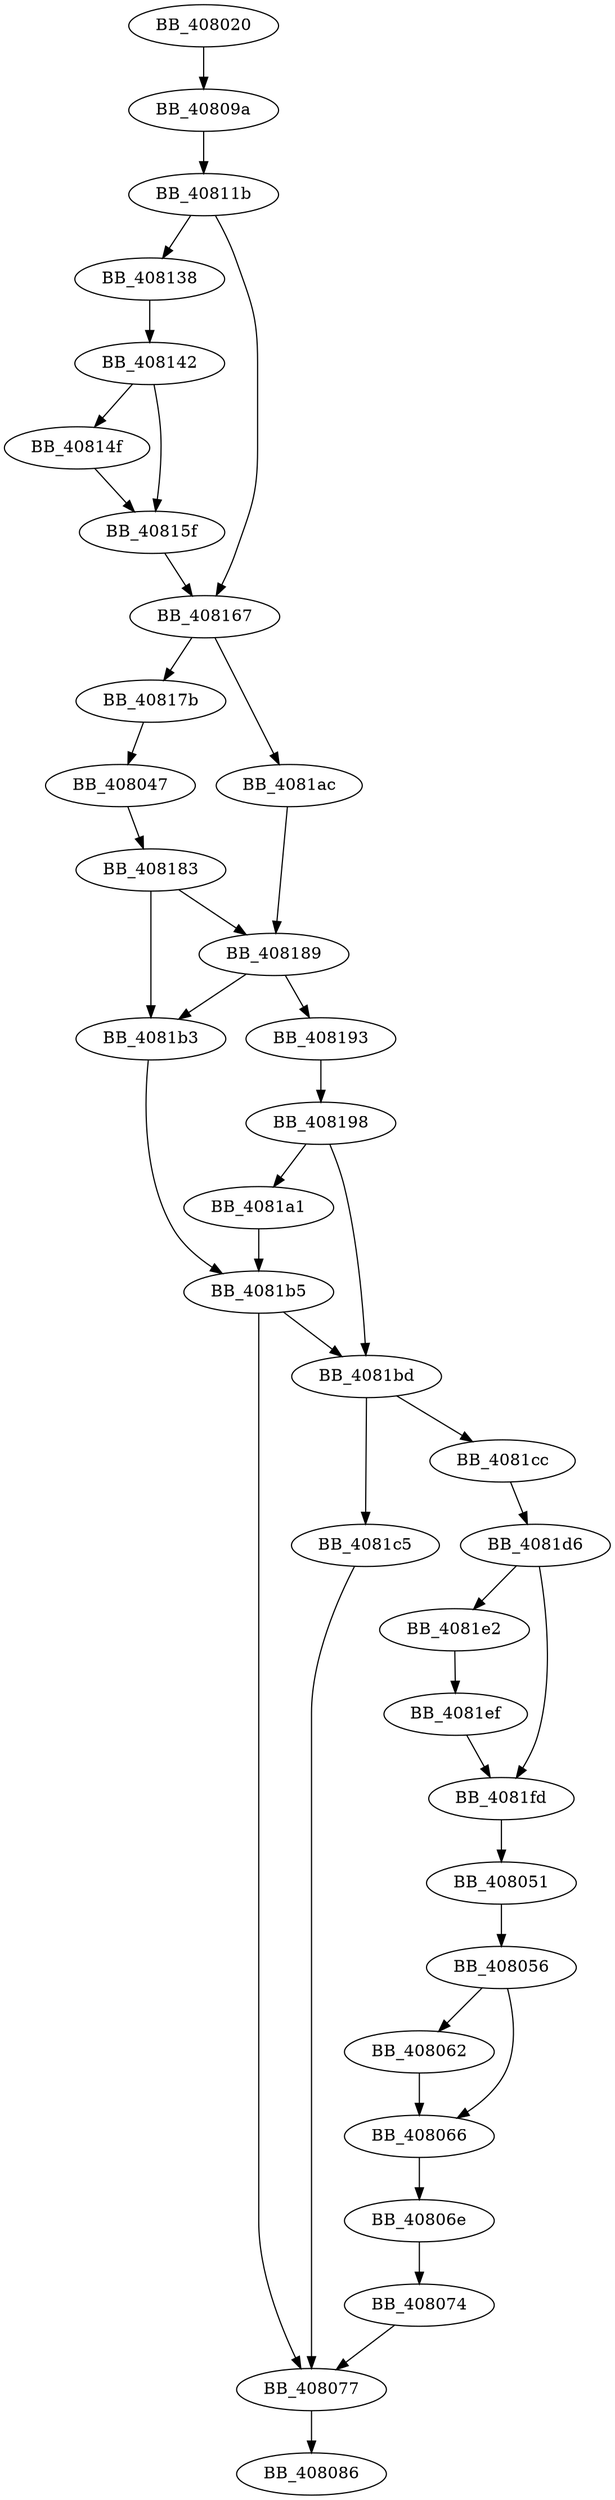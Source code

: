DiGraph sub_408020{
BB_408020->BB_40809a
BB_408047->BB_408183
BB_408051->BB_408056
BB_408056->BB_408062
BB_408056->BB_408066
BB_408062->BB_408066
BB_408066->BB_40806e
BB_40806e->BB_408074
BB_408074->BB_408077
BB_408077->BB_408086
BB_40809a->BB_40811b
BB_40811b->BB_408138
BB_40811b->BB_408167
BB_408138->BB_408142
BB_408142->BB_40814f
BB_408142->BB_40815f
BB_40814f->BB_40815f
BB_40815f->BB_408167
BB_408167->BB_40817b
BB_408167->BB_4081ac
BB_40817b->BB_408047
BB_408183->BB_408189
BB_408183->BB_4081b3
BB_408189->BB_408193
BB_408189->BB_4081b3
BB_408193->BB_408198
BB_408198->BB_4081a1
BB_408198->BB_4081bd
BB_4081a1->BB_4081b5
BB_4081ac->BB_408189
BB_4081b3->BB_4081b5
BB_4081b5->BB_408077
BB_4081b5->BB_4081bd
BB_4081bd->BB_4081c5
BB_4081bd->BB_4081cc
BB_4081c5->BB_408077
BB_4081cc->BB_4081d6
BB_4081d6->BB_4081e2
BB_4081d6->BB_4081fd
BB_4081e2->BB_4081ef
BB_4081ef->BB_4081fd
BB_4081fd->BB_408051
}
